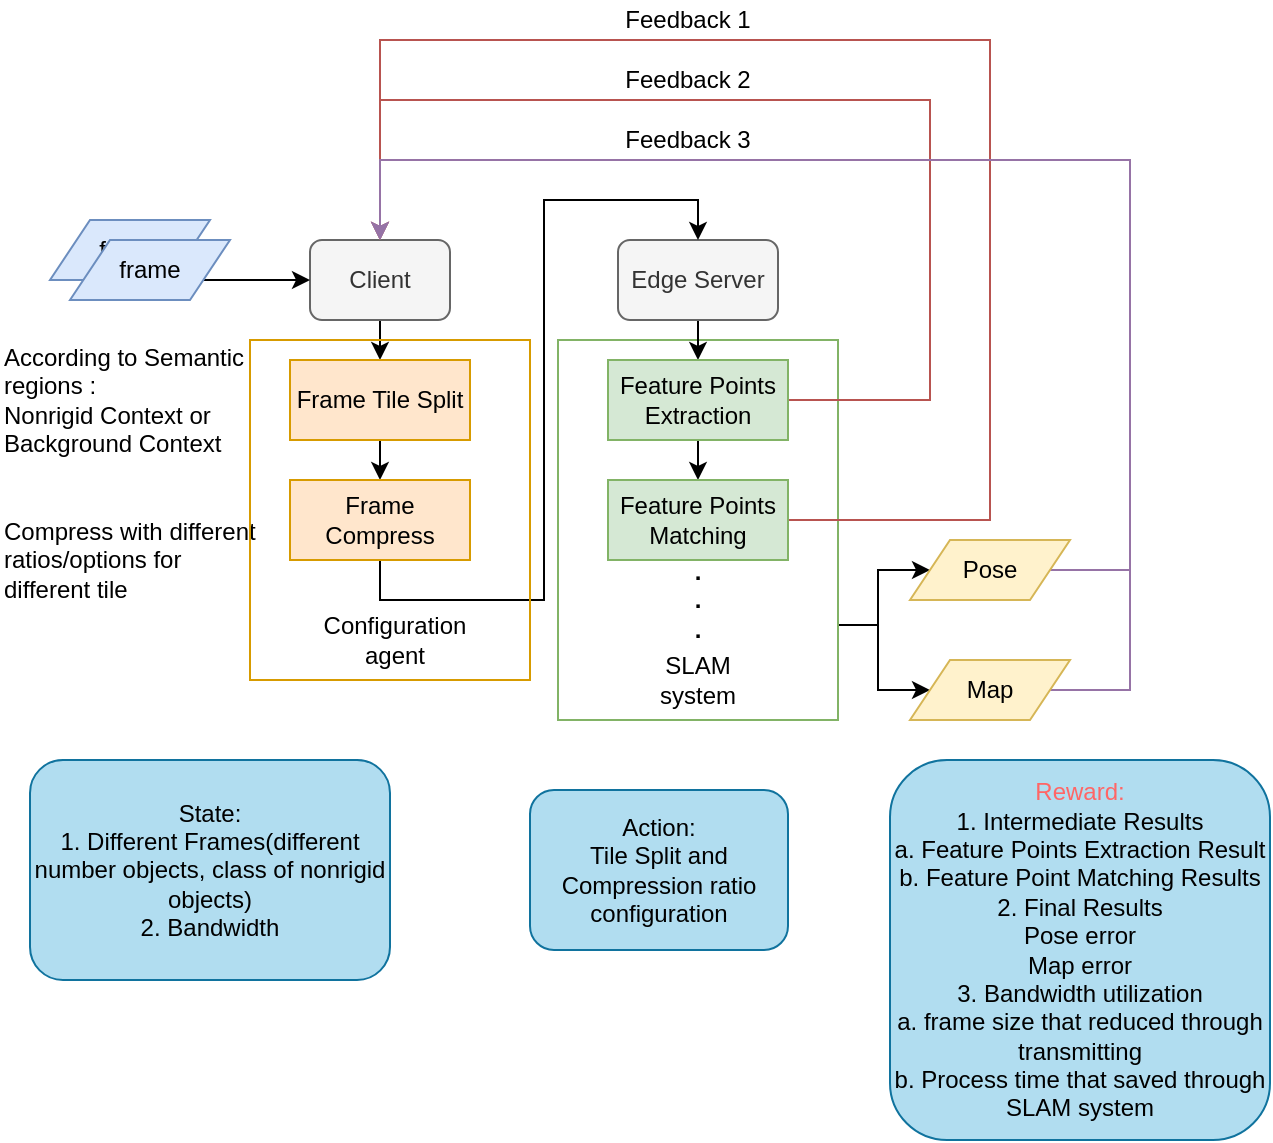 <mxfile version="14.5.1" type="github">
  <diagram id="RAmiI_gLbe4m0hTPBt3y" name="Page-1">
    <mxGraphModel dx="856" dy="581" grid="1" gridSize="10" guides="1" tooltips="1" connect="1" arrows="1" fold="1" page="1" pageScale="1" pageWidth="827" pageHeight="1169" math="0" shadow="0">
      <root>
        <mxCell id="0" />
        <mxCell id="1" parent="0" />
        <mxCell id="QadsBa-9Zq_S_Qc7325S-49" style="edgeStyle=orthogonalEdgeStyle;rounded=0;orthogonalLoop=1;jettySize=auto;html=1;exitX=1;exitY=0.75;exitDx=0;exitDy=0;entryX=0;entryY=0.5;entryDx=0;entryDy=0;" parent="1" source="QadsBa-9Zq_S_Qc7325S-30" target="QadsBa-9Zq_S_Qc7325S-48" edge="1">
          <mxGeometry relative="1" as="geometry" />
        </mxCell>
        <mxCell id="QadsBa-9Zq_S_Qc7325S-50" style="edgeStyle=orthogonalEdgeStyle;rounded=0;orthogonalLoop=1;jettySize=auto;html=1;exitX=1;exitY=0.75;exitDx=0;exitDy=0;entryX=0;entryY=0.5;entryDx=0;entryDy=0;" parent="1" source="QadsBa-9Zq_S_Qc7325S-30" target="QadsBa-9Zq_S_Qc7325S-34" edge="1">
          <mxGeometry relative="1" as="geometry" />
        </mxCell>
        <mxCell id="QadsBa-9Zq_S_Qc7325S-30" value="" style="rounded=0;whiteSpace=wrap;html=1;strokeColor=#82b366;strokeWidth=1;fillColor=none;" parent="1" vertex="1">
          <mxGeometry x="344" y="170" width="140" height="190" as="geometry" />
        </mxCell>
        <mxCell id="QadsBa-9Zq_S_Qc7325S-15" style="edgeStyle=orthogonalEdgeStyle;rounded=0;orthogonalLoop=1;jettySize=auto;html=1;exitX=0.5;exitY=1;exitDx=0;exitDy=0;entryX=0.5;entryY=0;entryDx=0;entryDy=0;" parent="1" source="QadsBa-9Zq_S_Qc7325S-1" edge="1">
          <mxGeometry relative="1" as="geometry">
            <mxPoint x="255" y="180" as="targetPoint" />
          </mxGeometry>
        </mxCell>
        <mxCell id="QadsBa-9Zq_S_Qc7325S-1" value="Client" style="rounded=1;whiteSpace=wrap;html=1;fillColor=#f5f5f5;strokeColor=#666666;fontColor=#333333;" parent="1" vertex="1">
          <mxGeometry x="220" y="120" width="70" height="40" as="geometry" />
        </mxCell>
        <mxCell id="QadsBa-9Zq_S_Qc7325S-25" style="edgeStyle=orthogonalEdgeStyle;rounded=0;orthogonalLoop=1;jettySize=auto;html=1;exitX=0.5;exitY=1;exitDx=0;exitDy=0;entryX=0.5;entryY=0;entryDx=0;entryDy=0;" parent="1" source="QadsBa-9Zq_S_Qc7325S-3" target="QadsBa-9Zq_S_Qc7325S-17" edge="1">
          <mxGeometry relative="1" as="geometry" />
        </mxCell>
        <mxCell id="QadsBa-9Zq_S_Qc7325S-3" value="Edge Server" style="rounded=1;whiteSpace=wrap;html=1;fillColor=#f5f5f5;strokeColor=#666666;fontColor=#333333;" parent="1" vertex="1">
          <mxGeometry x="374" y="120" width="80" height="40" as="geometry" />
        </mxCell>
        <mxCell id="QadsBa-9Zq_S_Qc7325S-4" value="frame" style="shape=parallelogram;perimeter=parallelogramPerimeter;whiteSpace=wrap;html=1;fixedSize=1;fillColor=#dae8fc;strokeColor=#6c8ebf;" parent="1" vertex="1">
          <mxGeometry x="90" y="110" width="80" height="30" as="geometry" />
        </mxCell>
        <mxCell id="QadsBa-9Zq_S_Qc7325S-11" style="edgeStyle=orthogonalEdgeStyle;rounded=0;orthogonalLoop=1;jettySize=auto;html=1;exitX=1;exitY=0.75;exitDx=0;exitDy=0;entryX=0;entryY=0.5;entryDx=0;entryDy=0;" parent="1" source="QadsBa-9Zq_S_Qc7325S-9" target="QadsBa-9Zq_S_Qc7325S-1" edge="1">
          <mxGeometry relative="1" as="geometry" />
        </mxCell>
        <mxCell id="QadsBa-9Zq_S_Qc7325S-9" value="frame" style="shape=parallelogram;perimeter=parallelogramPerimeter;whiteSpace=wrap;html=1;fixedSize=1;fillColor=#dae8fc;strokeColor=#6c8ebf;" parent="1" vertex="1">
          <mxGeometry x="100" y="120" width="80" height="30" as="geometry" />
        </mxCell>
        <mxCell id="QadsBa-9Zq_S_Qc7325S-26" style="edgeStyle=orthogonalEdgeStyle;rounded=0;orthogonalLoop=1;jettySize=auto;html=1;exitX=0.5;exitY=1;exitDx=0;exitDy=0;entryX=0.5;entryY=0;entryDx=0;entryDy=0;" parent="1" source="QadsBa-9Zq_S_Qc7325S-17" target="QadsBa-9Zq_S_Qc7325S-18" edge="1">
          <mxGeometry relative="1" as="geometry" />
        </mxCell>
        <mxCell id="QadsBa-9Zq_S_Qc7325S-42" style="edgeStyle=orthogonalEdgeStyle;rounded=0;orthogonalLoop=1;jettySize=auto;html=1;exitX=1;exitY=0.5;exitDx=0;exitDy=0;entryX=0.5;entryY=0;entryDx=0;entryDy=0;fillColor=#f8cecc;strokeColor=#b85450;" parent="1" source="QadsBa-9Zq_S_Qc7325S-17" target="QadsBa-9Zq_S_Qc7325S-1" edge="1">
          <mxGeometry relative="1" as="geometry">
            <Array as="points">
              <mxPoint x="530" y="200" />
              <mxPoint x="530" y="50" />
              <mxPoint x="255" y="50" />
            </Array>
          </mxGeometry>
        </mxCell>
        <mxCell id="QadsBa-9Zq_S_Qc7325S-17" value="Feature Points&lt;br&gt;Extraction" style="rounded=0;whiteSpace=wrap;html=1;strokeColor=#82b366;strokeWidth=1;fillColor=#d5e8d4;" parent="1" vertex="1">
          <mxGeometry x="369" y="180" width="90" height="40" as="geometry" />
        </mxCell>
        <mxCell id="QadsBa-9Zq_S_Qc7325S-44" style="edgeStyle=orthogonalEdgeStyle;rounded=0;orthogonalLoop=1;jettySize=auto;html=1;exitX=1;exitY=0.5;exitDx=0;exitDy=0;entryX=0.5;entryY=0;entryDx=0;entryDy=0;fillColor=#f8cecc;strokeColor=#b85450;" parent="1" source="QadsBa-9Zq_S_Qc7325S-18" target="QadsBa-9Zq_S_Qc7325S-1" edge="1">
          <mxGeometry relative="1" as="geometry">
            <Array as="points">
              <mxPoint x="560" y="260" />
              <mxPoint x="560" y="20" />
              <mxPoint x="255" y="20" />
            </Array>
          </mxGeometry>
        </mxCell>
        <mxCell id="QadsBa-9Zq_S_Qc7325S-18" value="Feature Points&lt;br&gt;Matching" style="rounded=0;whiteSpace=wrap;html=1;strokeColor=#82b366;strokeWidth=1;fillColor=#d5e8d4;" parent="1" vertex="1">
          <mxGeometry x="369" y="240" width="90" height="40" as="geometry" />
        </mxCell>
        <mxCell id="QadsBa-9Zq_S_Qc7325S-23" style="edgeStyle=orthogonalEdgeStyle;rounded=0;orthogonalLoop=1;jettySize=auto;html=1;exitX=0.5;exitY=1;exitDx=0;exitDy=0;entryX=0.5;entryY=0;entryDx=0;entryDy=0;" parent="1" source="QadsBa-9Zq_S_Qc7325S-20" target="QadsBa-9Zq_S_Qc7325S-21" edge="1">
          <mxGeometry relative="1" as="geometry" />
        </mxCell>
        <mxCell id="QadsBa-9Zq_S_Qc7325S-20" value="Frame Tile Split" style="rounded=0;whiteSpace=wrap;html=1;strokeColor=#d79b00;strokeWidth=1;fillColor=#ffe6cc;" parent="1" vertex="1">
          <mxGeometry x="210" y="180" width="90" height="40" as="geometry" />
        </mxCell>
        <mxCell id="QadsBa-9Zq_S_Qc7325S-24" style="edgeStyle=orthogonalEdgeStyle;rounded=0;orthogonalLoop=1;jettySize=auto;html=1;exitX=0.5;exitY=1;exitDx=0;exitDy=0;entryX=0.5;entryY=0;entryDx=0;entryDy=0;" parent="1" source="QadsBa-9Zq_S_Qc7325S-21" target="QadsBa-9Zq_S_Qc7325S-3" edge="1">
          <mxGeometry relative="1" as="geometry" />
        </mxCell>
        <mxCell id="QadsBa-9Zq_S_Qc7325S-21" value="Frame Compress" style="rounded=0;whiteSpace=wrap;html=1;strokeColor=#d79b00;strokeWidth=1;fillColor=#ffe6cc;" parent="1" vertex="1">
          <mxGeometry x="210" y="240" width="90" height="40" as="geometry" />
        </mxCell>
        <mxCell id="QadsBa-9Zq_S_Qc7325S-22" value="According to Semantic regions :&lt;br&gt;Nonrigid Context or Background Context" style="text;html=1;strokeColor=none;fillColor=none;align=left;verticalAlign=middle;whiteSpace=wrap;rounded=0;" parent="1" vertex="1">
          <mxGeometry x="65" y="170" width="130" height="60" as="geometry" />
        </mxCell>
        <mxCell id="QadsBa-9Zq_S_Qc7325S-27" value="Compress with different ratios/options for different tile" style="text;html=1;strokeColor=none;fillColor=none;align=left;verticalAlign=middle;whiteSpace=wrap;rounded=0;" parent="1" vertex="1">
          <mxGeometry x="65" y="250" width="130" height="60" as="geometry" />
        </mxCell>
        <mxCell id="QadsBa-9Zq_S_Qc7325S-28" value="&lt;b&gt;.&lt;br&gt;.&lt;br&gt;.&lt;/b&gt;" style="text;html=1;strokeColor=none;fillColor=none;align=center;verticalAlign=middle;whiteSpace=wrap;rounded=0;" parent="1" vertex="1">
          <mxGeometry x="394" y="290" width="40" height="20" as="geometry" />
        </mxCell>
        <mxCell id="QadsBa-9Zq_S_Qc7325S-32" value="SLAM system" style="text;html=1;strokeColor=none;fillColor=none;align=center;verticalAlign=middle;whiteSpace=wrap;rounded=0;" parent="1" vertex="1">
          <mxGeometry x="394" y="330" width="40" height="20" as="geometry" />
        </mxCell>
        <mxCell id="QadsBa-9Zq_S_Qc7325S-52" style="edgeStyle=orthogonalEdgeStyle;rounded=0;orthogonalLoop=1;jettySize=auto;html=1;exitX=1;exitY=0.5;exitDx=0;exitDy=0;entryX=0.5;entryY=0;entryDx=0;entryDy=0;fillColor=#e1d5e7;strokeColor=#9673a6;" parent="1" source="QadsBa-9Zq_S_Qc7325S-34" target="QadsBa-9Zq_S_Qc7325S-1" edge="1">
          <mxGeometry relative="1" as="geometry">
            <Array as="points">
              <mxPoint x="630" y="345" />
              <mxPoint x="630" y="80" />
              <mxPoint x="255" y="80" />
            </Array>
          </mxGeometry>
        </mxCell>
        <mxCell id="QadsBa-9Zq_S_Qc7325S-34" value="Map" style="shape=parallelogram;perimeter=parallelogramPerimeter;whiteSpace=wrap;html=1;fixedSize=1;fillColor=#fff2cc;strokeColor=#d6b656;" parent="1" vertex="1">
          <mxGeometry x="520" y="330" width="80" height="30" as="geometry" />
        </mxCell>
        <mxCell id="QadsBa-9Zq_S_Qc7325S-43" value="Feedback 2" style="text;html=1;strokeColor=none;fillColor=none;align=center;verticalAlign=middle;whiteSpace=wrap;rounded=0;" parent="1" vertex="1">
          <mxGeometry x="374" y="30" width="70" height="20" as="geometry" />
        </mxCell>
        <mxCell id="QadsBa-9Zq_S_Qc7325S-46" value="Feedback 1" style="text;html=1;strokeColor=none;fillColor=none;align=center;verticalAlign=middle;whiteSpace=wrap;rounded=0;" parent="1" vertex="1">
          <mxGeometry x="374" width="70" height="20" as="geometry" />
        </mxCell>
        <mxCell id="QadsBa-9Zq_S_Qc7325S-51" style="edgeStyle=orthogonalEdgeStyle;rounded=0;orthogonalLoop=1;jettySize=auto;html=1;exitX=1;exitY=0.5;exitDx=0;exitDy=0;entryX=0.5;entryY=0;entryDx=0;entryDy=0;fillColor=#e1d5e7;strokeColor=#9673a6;" parent="1" source="QadsBa-9Zq_S_Qc7325S-48" target="QadsBa-9Zq_S_Qc7325S-1" edge="1">
          <mxGeometry relative="1" as="geometry">
            <Array as="points">
              <mxPoint x="630" y="285" />
              <mxPoint x="630" y="80" />
              <mxPoint x="255" y="80" />
            </Array>
          </mxGeometry>
        </mxCell>
        <mxCell id="QadsBa-9Zq_S_Qc7325S-48" value="Pose" style="shape=parallelogram;perimeter=parallelogramPerimeter;whiteSpace=wrap;html=1;fixedSize=1;fillColor=#fff2cc;strokeColor=#d6b656;" parent="1" vertex="1">
          <mxGeometry x="520" y="270" width="80" height="30" as="geometry" />
        </mxCell>
        <mxCell id="QadsBa-9Zq_S_Qc7325S-53" value="Feedback 3" style="text;html=1;strokeColor=none;fillColor=none;align=center;verticalAlign=middle;whiteSpace=wrap;rounded=0;" parent="1" vertex="1">
          <mxGeometry x="374" y="60" width="70" height="20" as="geometry" />
        </mxCell>
        <mxCell id="QadsBa-9Zq_S_Qc7325S-58" value="State:&lt;br&gt;&lt;div&gt;&lt;div&gt;&lt;span style=&quot;background-color: transparent&quot;&gt;1. Different Frames&lt;/span&gt;&lt;span style=&quot;background-color: transparent&quot;&gt;(different number objects, class of nonrigid objects)&lt;/span&gt;&lt;/div&gt;&lt;span style=&quot;background-color: transparent&quot;&gt;&lt;div&gt;&lt;span style=&quot;background-color: transparent&quot;&gt;2. Bandwidth&lt;/span&gt;&lt;/div&gt;&lt;/span&gt;&lt;/div&gt;" style="rounded=1;whiteSpace=wrap;html=1;strokeColor=#10739e;strokeWidth=1;fillColor=#b1ddf0;align=center;" parent="1" vertex="1">
          <mxGeometry x="80" y="380" width="180" height="110" as="geometry" />
        </mxCell>
        <mxCell id="QadsBa-9Zq_S_Qc7325S-59" value="Action:&lt;br&gt;Tile Split and Compression ratio configuration" style="rounded=1;whiteSpace=wrap;html=1;strokeColor=#10739e;strokeWidth=1;fillColor=#b1ddf0;" parent="1" vertex="1">
          <mxGeometry x="330" y="395" width="129" height="80" as="geometry" />
        </mxCell>
        <mxCell id="QadsBa-9Zq_S_Qc7325S-60" value="&lt;font color=&quot;#ff6666&quot;&gt;Reward:&lt;/font&gt;&lt;br&gt;1. Intermediate Results&lt;br&gt;a. Feature Points Extraction Result&lt;br&gt;b. Feature Point Matching Results&lt;br&gt;2. Final Results&lt;br&gt;Pose error&lt;br&gt;Map error&lt;br&gt;3. Bandwidth utilization&lt;br&gt;a. frame size that reduced through transmitting&lt;br&gt;b. Process time that saved through SLAM system&lt;br&gt;" style="rounded=1;whiteSpace=wrap;html=1;strokeColor=#10739e;strokeWidth=1;fillColor=#b1ddf0;" parent="1" vertex="1">
          <mxGeometry x="510" y="380" width="190" height="190" as="geometry" />
        </mxCell>
        <mxCell id="p8j2Npl19ea31elHjRWU-1" value="" style="rounded=0;whiteSpace=wrap;html=1;strokeColor=#d79b00;strokeWidth=1;fillColor=none;" vertex="1" parent="1">
          <mxGeometry x="190" y="170" width="140" height="170" as="geometry" />
        </mxCell>
        <mxCell id="p8j2Npl19ea31elHjRWU-2" value="Configuration agent" style="text;html=1;strokeColor=none;fillColor=none;align=center;verticalAlign=middle;whiteSpace=wrap;rounded=0;" vertex="1" parent="1">
          <mxGeometry x="220" y="310" width="85" height="20" as="geometry" />
        </mxCell>
      </root>
    </mxGraphModel>
  </diagram>
</mxfile>

